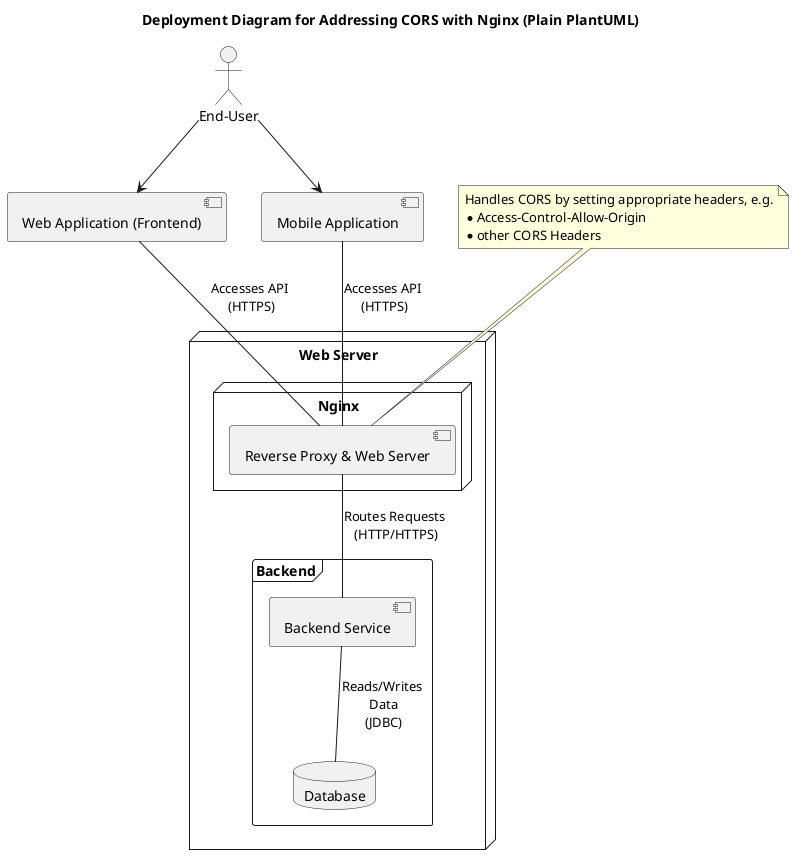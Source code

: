 @startuml
title Deployment Diagram for Addressing CORS with Nginx (Plain PlantUML)

  component "Web Application (Frontend)" as webApp
  component "Mobile Application" as mobileApp

node "Web Server" {
  node "Nginx" {
    component "Reverse Proxy & Web Server" as nginx
  }

  frame "Backend" {
      component "Backend Service" as BackendService
      database "Database" as db
  }
}

nginx -- BackendService : Routes Requests\n (HTTP/HTTPS)
BackendService -- db : Reads/Writes\n Data\n (JDBC)

webApp -- nginx : Accesses API\n (HTTPS)
mobileApp -- nginx : Accesses API\n (HTTPS)

actor "End-User" as user
webApp <-u- user
mobileApp <-u- user
'"Clients" -- nginx : (HTTPS)

note top of nginx
  Handles CORS by setting appropriate headers, e.g.
  * Access-Control-Allow-Origin
  * other CORS Headers
end note

@enduml